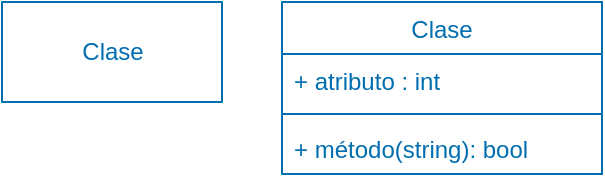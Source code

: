 <mxfile>
    <diagram id="fdawCjP6F8pnrIfPz-3F" name="Page-1">
        <mxGraphModel dx="640" dy="540" grid="1" gridSize="10" guides="1" tooltips="1" connect="1" arrows="1" fold="1" page="1" pageScale="1" pageWidth="850" pageHeight="1100" math="0" shadow="0">
            <root>
                <mxCell id="0"/>
                <mxCell id="1" parent="0"/>
                <mxCell id="6" value="Clase" style="swimlane;fontStyle=0;align=center;verticalAlign=top;childLayout=stackLayout;horizontal=1;startSize=26;horizontalStack=0;resizeParent=1;resizeParentMax=0;resizeLast=0;collapsible=1;marginBottom=0;fillColor=none;fontColor=#006EAF;strokeColor=#006EAF;swimlaneLine=1;" parent="1" vertex="1">
                    <mxGeometry x="300" y="100" width="160" height="86" as="geometry">
                        <mxRectangle x="300" y="100" width="70" height="30" as="alternateBounds"/>
                    </mxGeometry>
                </mxCell>
                <mxCell id="7" value="+ atributo : int" style="text;strokeColor=none;fillColor=none;align=left;verticalAlign=top;spacingLeft=4;spacingRight=4;overflow=hidden;rotatable=0;points=[[0,0.5],[1,0.5]];portConstraint=eastwest;fontColor=#006EAF;gradientColor=none;labelBackgroundColor=none;" parent="6" vertex="1">
                    <mxGeometry y="26" width="160" height="26" as="geometry"/>
                </mxCell>
                <mxCell id="8" value="" style="line;strokeWidth=1;fillColor=#1ba1e2;align=left;verticalAlign=middle;spacingTop=-1;spacingLeft=3;spacingRight=3;rotatable=0;labelPosition=right;points=[];portConstraint=eastwest;strokeColor=#006EAF;fontColor=#006EAF;" parent="6" vertex="1">
                    <mxGeometry y="52" width="160" height="8" as="geometry"/>
                </mxCell>
                <mxCell id="9" value="+ método(string): bool" style="text;strokeColor=none;fillColor=none;align=left;verticalAlign=top;spacingLeft=4;spacingRight=4;overflow=hidden;rotatable=0;points=[[0,0.5],[1,0.5]];portConstraint=eastwest;fontColor=#006EAF;" parent="6" vertex="1">
                    <mxGeometry y="60" width="160" height="26" as="geometry"/>
                </mxCell>
                <mxCell id="11" value="Clase" style="html=1;fillColor=none;fontColor=#006EAF;strokeColor=#006EAF;" parent="1" vertex="1">
                    <mxGeometry x="160" y="100" width="110" height="50" as="geometry"/>
                </mxCell>
            </root>
        </mxGraphModel>
    </diagram>
</mxfile>